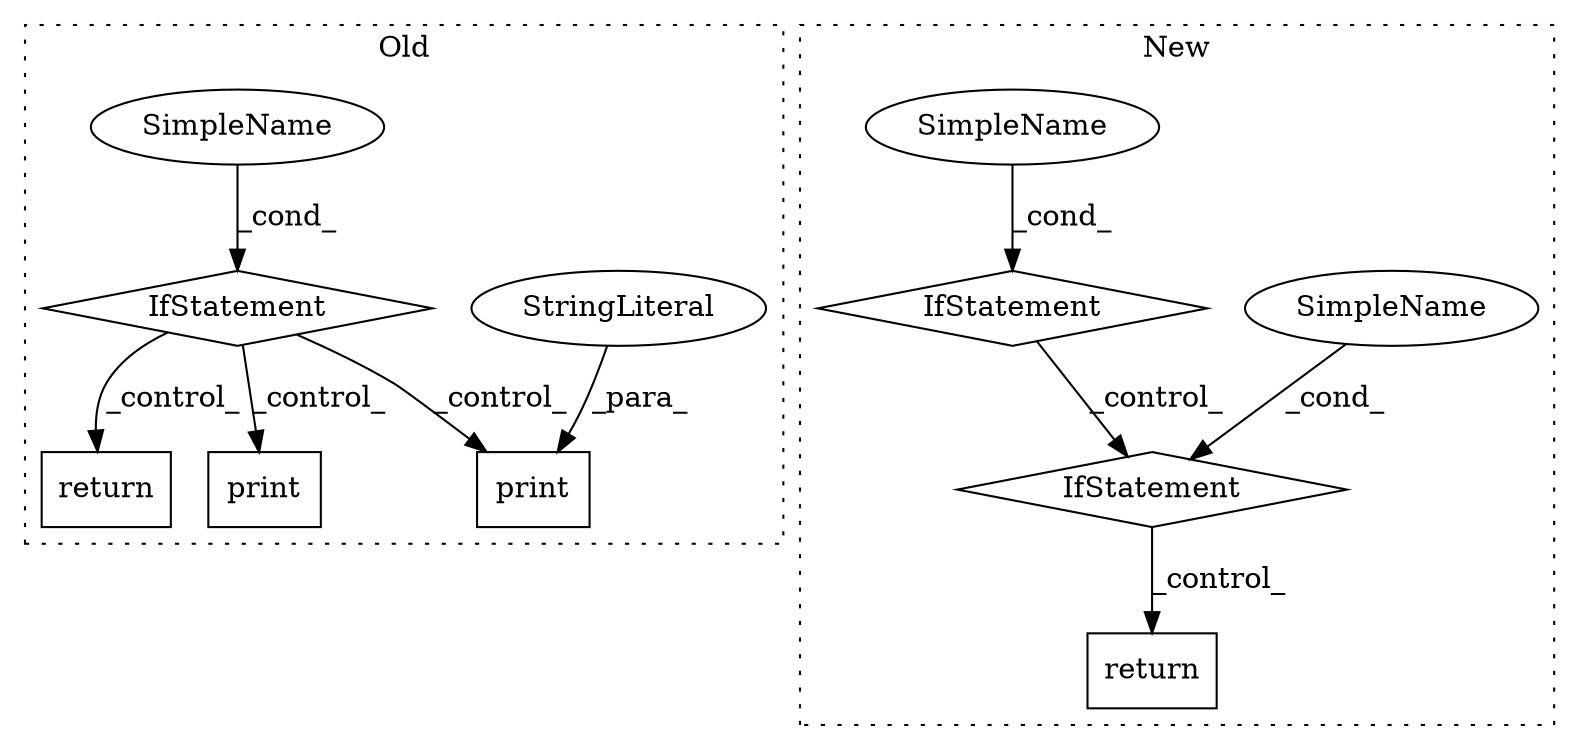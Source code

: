 digraph G {
subgraph cluster0 {
1 [label="print" a="32" s="2908,2945" l="6,1" shape="box"];
3 [label="StringLiteral" a="45" s="2914" l="23" shape="ellipse"];
6 [label="IfStatement" a="25" s="2348,2391" l="4,2" shape="diamond"];
7 [label="SimpleName" a="42" s="" l="" shape="ellipse"];
8 [label="return" a="41" s="2962" l="7" shape="box"];
11 [label="print" a="32" s="2424,2460" l="6,1" shape="box"];
label = "Old";
style="dotted";
}
subgraph cluster1 {
2 [label="return" a="41" s="2027" l="7" shape="box"];
4 [label="IfStatement" a="25" s="1916,1924" l="4,2" shape="diamond"];
5 [label="SimpleName" a="42" s="1920" l="4" shape="ellipse"];
9 [label="SimpleName" a="42" s="" l="" shape="ellipse"];
10 [label="IfStatement" a="25" s="1684,1743" l="4,2" shape="diamond"];
label = "New";
style="dotted";
}
3 -> 1 [label="_para_"];
4 -> 2 [label="_control_"];
5 -> 4 [label="_cond_"];
6 -> 11 [label="_control_"];
6 -> 8 [label="_control_"];
6 -> 1 [label="_control_"];
7 -> 6 [label="_cond_"];
9 -> 10 [label="_cond_"];
10 -> 4 [label="_control_"];
}